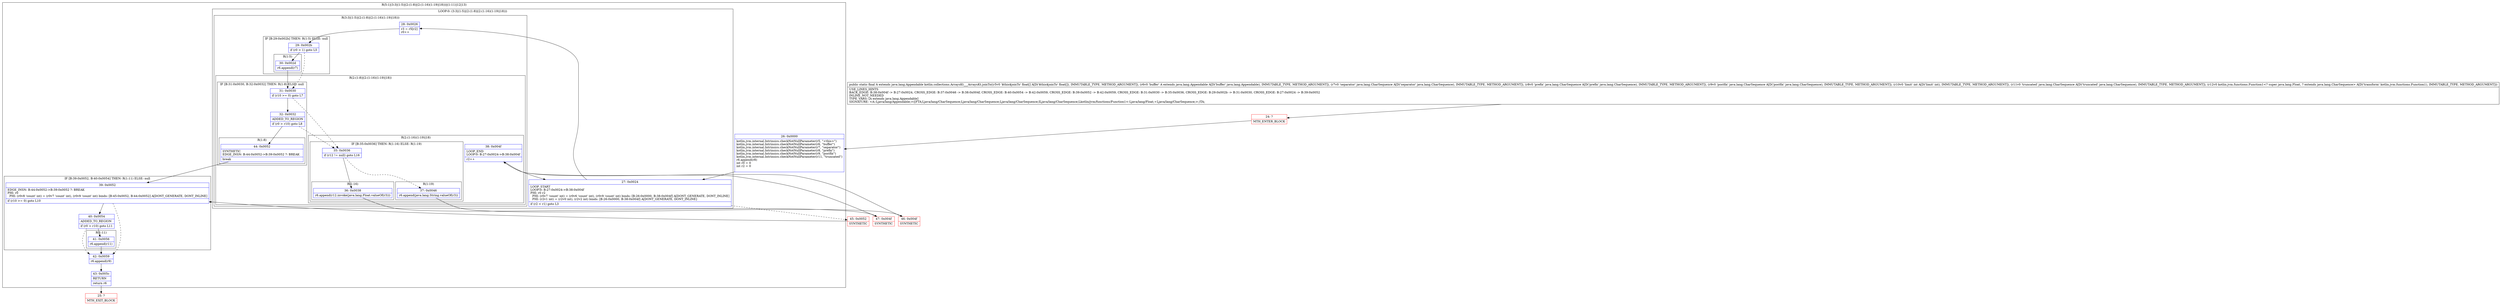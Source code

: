 digraph "CFG forkotlin.collections.ArraysKt___ArraysKt.joinTo([FLjava\/lang\/Appendable;Ljava\/lang\/CharSequence;Ljava\/lang\/CharSequence;Ljava\/lang\/CharSequence;ILjava\/lang\/CharSequence;Lkotlin\/jvm\/functions\/Function1;)Ljava\/lang\/Appendable;" {
subgraph cluster_Region_849381253 {
label = "R(5:1|(3:3|(1:5)|(2:(1:8)|(2:(1:16)(1:19)|18)))|(1:11)|12|13)";
node [shape=record,color=blue];
Node_26 [shape=record,label="{26\:\ 0x0000|kotlin.jvm.internal.Intrinsics.checkNotNullParameter(r5, \"\<this\>\")\lkotlin.jvm.internal.Intrinsics.checkNotNullParameter(r6, \"buffer\")\lkotlin.jvm.internal.Intrinsics.checkNotNullParameter(r7, \"separator\")\lkotlin.jvm.internal.Intrinsics.checkNotNullParameter(r8, \"prefix\")\lkotlin.jvm.internal.Intrinsics.checkNotNullParameter(r9, \"postfix\")\lkotlin.jvm.internal.Intrinsics.checkNotNullParameter(r11, \"truncated\")\lr6.append(r8)\lint r0 = 0\lint r2 = 0\l\l}"];
subgraph cluster_LoopRegion_381940777 {
label = "LOOP:0: (3:3|(1:5)|(2:(1:8)|(2:(1:16)(1:19)|18)))";
node [shape=record,color=blue];
Node_27 [shape=record,label="{27\:\ 0x0024|LOOP_START\lLOOP:0: B:27:0x0024\-\>B:38:0x004f\lPHI: r0 r2 \l  PHI: (r0v7 'count' int) = (r0v6 'count' int), (r0v9 'count' int) binds: [B:26:0x0000, B:38:0x004f] A[DONT_GENERATE, DONT_INLINE]\l  PHI: (r2v1 int) = (r2v0 int), (r2v2 int) binds: [B:26:0x0000, B:38:0x004f] A[DONT_GENERATE, DONT_INLINE]\l|if (r2 \< r1) goto L3\l}"];
subgraph cluster_Region_919260501 {
label = "R(3:3|(1:5)|(2:(1:8)|(2:(1:16)(1:19)|18)))";
node [shape=record,color=blue];
Node_28 [shape=record,label="{28\:\ 0x0026|r3 = r5[r2]\lr0++\l}"];
subgraph cluster_IfRegion_172017440 {
label = "IF [B:29:0x002b] THEN: R(1:5) ELSE: null";
node [shape=record,color=blue];
Node_29 [shape=record,label="{29\:\ 0x002b|if (r0 \> 1) goto L5\l}"];
subgraph cluster_Region_415054353 {
label = "R(1:5)";
node [shape=record,color=blue];
Node_30 [shape=record,label="{30\:\ 0x002d|r6.append(r7)\l}"];
}
}
subgraph cluster_Region_1483222875 {
label = "R(2:(1:8)|(2:(1:16)(1:19)|18))";
node [shape=record,color=blue];
subgraph cluster_IfRegion_1022027074 {
label = "IF [B:31:0x0030, B:32:0x0032] THEN: R(1:8) ELSE: null";
node [shape=record,color=blue];
Node_31 [shape=record,label="{31\:\ 0x0030|if (r10 \>= 0) goto L7\l}"];
Node_32 [shape=record,label="{32\:\ 0x0032|ADDED_TO_REGION\l|if (r0 \> r10) goto L8\l}"];
subgraph cluster_Region_691329084 {
label = "R(1:8)";
node [shape=record,color=blue];
Node_44 [shape=record,label="{44\:\ 0x0052|SYNTHETIC\lEDGE_INSN: B:44:0x0052\-\>B:39:0x0052 ?: BREAK  \l|break\l}"];
}
}
subgraph cluster_Region_1554659311 {
label = "R(2:(1:16)(1:19)|18)";
node [shape=record,color=blue];
subgraph cluster_IfRegion_543101839 {
label = "IF [B:35:0x0036] THEN: R(1:16) ELSE: R(1:19)";
node [shape=record,color=blue];
Node_35 [shape=record,label="{35\:\ 0x0036|if (r12 != null) goto L16\l}"];
subgraph cluster_Region_1363400743 {
label = "R(1:16)";
node [shape=record,color=blue];
Node_36 [shape=record,label="{36\:\ 0x0038|r6.append(r12.invoke(java.lang.Float.valueOf(r3)))\l}"];
}
subgraph cluster_Region_1221076899 {
label = "R(1:19)";
node [shape=record,color=blue];
Node_37 [shape=record,label="{37\:\ 0x0046|r6.append(java.lang.String.valueOf(r3))\l}"];
}
}
Node_38 [shape=record,label="{38\:\ 0x004f|LOOP_END\lLOOP:0: B:27:0x0024\-\>B:38:0x004f\l|r2++\l}"];
}
}
}
}
subgraph cluster_IfRegion_34152370 {
label = "IF [B:39:0x0052, B:40:0x0054] THEN: R(1:11) ELSE: null";
node [shape=record,color=blue];
Node_39 [shape=record,label="{39\:\ 0x0052|EDGE_INSN: B:44:0x0052\-\>B:39:0x0052 ?: BREAK  \lPHI: r0 \l  PHI: (r0v8 'count' int) = (r0v7 'count' int), (r0v9 'count' int) binds: [B:45:0x0052, B:44:0x0052] A[DONT_GENERATE, DONT_INLINE]\l|if (r10 \>= 0) goto L10\l}"];
Node_40 [shape=record,label="{40\:\ 0x0054|ADDED_TO_REGION\l|if (r0 \> r10) goto L11\l}"];
subgraph cluster_Region_1194517438 {
label = "R(1:11)";
node [shape=record,color=blue];
Node_41 [shape=record,label="{41\:\ 0x0056|r6.append(r11)\l}"];
}
}
Node_42 [shape=record,label="{42\:\ 0x0059|r6.append(r9)\l}"];
Node_43 [shape=record,label="{43\:\ 0x005c|RETURN\l|return r6\l}"];
}
Node_24 [shape=record,color=red,label="{24\:\ ?|MTH_ENTER_BLOCK\l}"];
Node_25 [shape=record,color=red,label="{25\:\ ?|MTH_EXIT_BLOCK\l}"];
Node_47 [shape=record,color=red,label="{47\:\ 0x004f|SYNTHETIC\l}"];
Node_46 [shape=record,color=red,label="{46\:\ 0x004f|SYNTHETIC\l}"];
Node_45 [shape=record,color=red,label="{45\:\ 0x0052|SYNTHETIC\l}"];
MethodNode[shape=record,label="{public static final A extends java.lang.Appendable kotlin.collections.ArraysKt___ArraysKt.joinTo((r5v0 '$this$joinTo' float[] A[D('$this$joinTo' float[]), IMMUTABLE_TYPE, METHOD_ARGUMENT]), (r6v0 'buffer' A extends java.lang.Appendable A[D('buffer' java.lang.Appendable), IMMUTABLE_TYPE, METHOD_ARGUMENT]), (r7v0 'separator' java.lang.CharSequence A[D('separator' java.lang.CharSequence), IMMUTABLE_TYPE, METHOD_ARGUMENT]), (r8v0 'prefix' java.lang.CharSequence A[D('prefix' java.lang.CharSequence), IMMUTABLE_TYPE, METHOD_ARGUMENT]), (r9v0 'postfix' java.lang.CharSequence A[D('postfix' java.lang.CharSequence), IMMUTABLE_TYPE, METHOD_ARGUMENT]), (r10v0 'limit' int A[D('limit' int), IMMUTABLE_TYPE, METHOD_ARGUMENT]), (r11v0 'truncated' java.lang.CharSequence A[D('truncated' java.lang.CharSequence), IMMUTABLE_TYPE, METHOD_ARGUMENT]), (r12v0 kotlin.jvm.functions.Function1\<? super java.lang.Float, ? extends java.lang.CharSequence\> A[D('transform' kotlin.jvm.functions.Function1), IMMUTABLE_TYPE, METHOD_ARGUMENT]))  | USE_LINES_HINTS\lBACK_EDGE: B:38:0x004f \-\> B:27:0x0024, CROSS_EDGE: B:37:0x0046 \-\> B:38:0x004f, CROSS_EDGE: B:40:0x0054 \-\> B:42:0x0059, CROSS_EDGE: B:39:0x0052 \-\> B:42:0x0059, CROSS_EDGE: B:31:0x0030 \-\> B:35:0x0036, CROSS_EDGE: B:29:0x002b \-\> B:31:0x0030, CROSS_EDGE: B:27:0x0024 \-\> B:39:0x0052\lINLINE_NOT_NEEDED\lTYPE_VARS: [A extends java.lang.Appendable]\lSIGNATURE: \<A::Ljava\/lang\/Appendable;\>([FTA;Ljava\/lang\/CharSequence;Ljava\/lang\/CharSequence;Ljava\/lang\/CharSequence;ILjava\/lang\/CharSequence;Lkotlin\/jvm\/functions\/Function1\<\-Ljava\/lang\/Float;+Ljava\/lang\/CharSequence;\>;)TA;\l}"];
MethodNode -> Node_24;Node_26 -> Node_27;
Node_27 -> Node_28;
Node_27 -> Node_45[style=dashed];
Node_28 -> Node_29;
Node_29 -> Node_30;
Node_29 -> Node_31[style=dashed];
Node_30 -> Node_31;
Node_31 -> Node_32;
Node_31 -> Node_35[style=dashed];
Node_32 -> Node_35[style=dashed];
Node_32 -> Node_44;
Node_44 -> Node_39;
Node_35 -> Node_36;
Node_35 -> Node_37[style=dashed];
Node_36 -> Node_47;
Node_37 -> Node_46;
Node_38 -> Node_27;
Node_39 -> Node_40;
Node_39 -> Node_42[style=dashed];
Node_40 -> Node_41;
Node_40 -> Node_42[style=dashed];
Node_41 -> Node_42;
Node_42 -> Node_43;
Node_43 -> Node_25;
Node_24 -> Node_26;
Node_47 -> Node_38;
Node_46 -> Node_38;
Node_45 -> Node_39;
}

